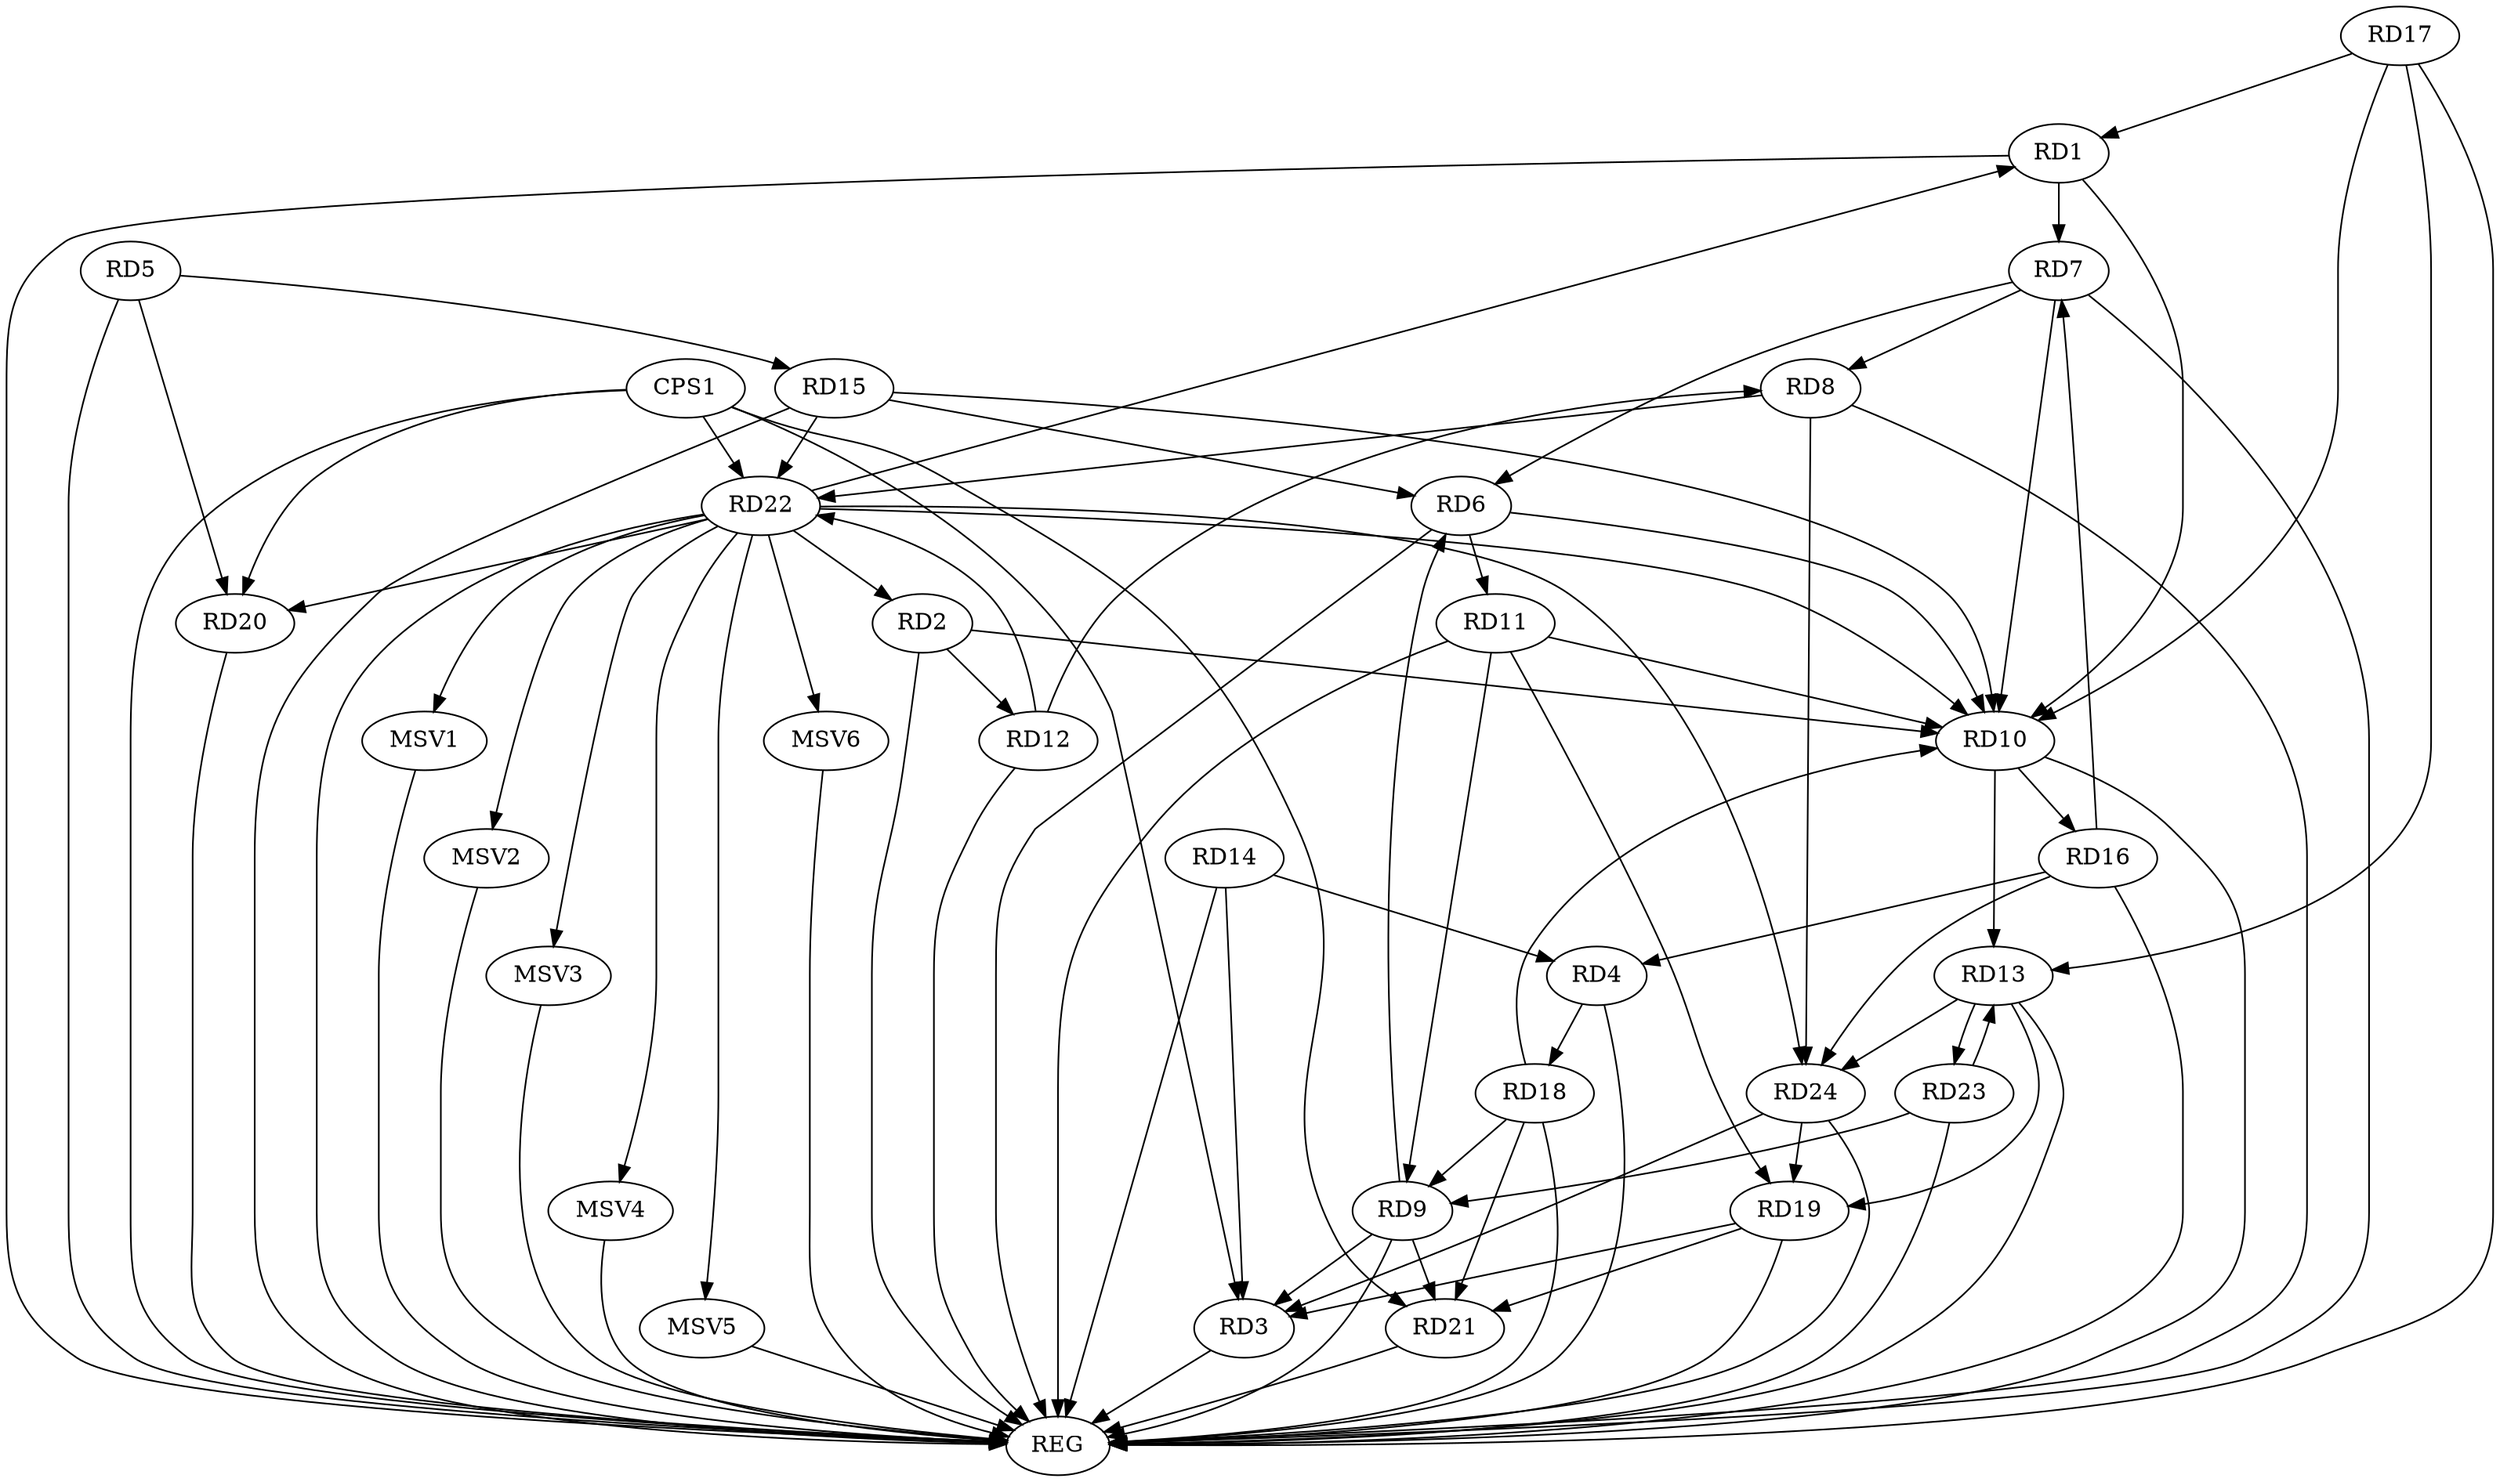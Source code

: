 strict digraph G {
  RD1 [ label="RD1" ];
  RD2 [ label="RD2" ];
  RD3 [ label="RD3" ];
  RD4 [ label="RD4" ];
  RD5 [ label="RD5" ];
  RD6 [ label="RD6" ];
  RD7 [ label="RD7" ];
  RD8 [ label="RD8" ];
  RD9 [ label="RD9" ];
  RD10 [ label="RD10" ];
  RD11 [ label="RD11" ];
  RD12 [ label="RD12" ];
  RD13 [ label="RD13" ];
  RD14 [ label="RD14" ];
  RD15 [ label="RD15" ];
  RD16 [ label="RD16" ];
  RD17 [ label="RD17" ];
  RD18 [ label="RD18" ];
  RD19 [ label="RD19" ];
  RD20 [ label="RD20" ];
  RD21 [ label="RD21" ];
  RD22 [ label="RD22" ];
  RD23 [ label="RD23" ];
  RD24 [ label="RD24" ];
  CPS1 [ label="CPS1" ];
  REG [ label="REG" ];
  MSV1 [ label="MSV1" ];
  MSV2 [ label="MSV2" ];
  MSV3 [ label="MSV3" ];
  MSV4 [ label="MSV4" ];
  MSV5 [ label="MSV5" ];
  MSV6 [ label="MSV6" ];
  RD1 -> RD7;
  RD1 -> RD10;
  RD17 -> RD1;
  RD22 -> RD1;
  RD2 -> RD10;
  RD2 -> RD12;
  RD22 -> RD2;
  RD9 -> RD3;
  RD14 -> RD3;
  RD19 -> RD3;
  RD24 -> RD3;
  RD14 -> RD4;
  RD16 -> RD4;
  RD4 -> RD18;
  RD5 -> RD15;
  RD5 -> RD20;
  RD7 -> RD6;
  RD9 -> RD6;
  RD6 -> RD10;
  RD6 -> RD11;
  RD15 -> RD6;
  RD7 -> RD8;
  RD7 -> RD10;
  RD16 -> RD7;
  RD12 -> RD8;
  RD8 -> RD22;
  RD8 -> RD24;
  RD11 -> RD9;
  RD18 -> RD9;
  RD9 -> RD21;
  RD23 -> RD9;
  RD11 -> RD10;
  RD10 -> RD13;
  RD15 -> RD10;
  RD10 -> RD16;
  RD17 -> RD10;
  RD18 -> RD10;
  RD22 -> RD10;
  RD11 -> RD19;
  RD12 -> RD22;
  RD17 -> RD13;
  RD13 -> RD19;
  RD13 -> RD23;
  RD23 -> RD13;
  RD13 -> RD24;
  RD15 -> RD22;
  RD16 -> RD24;
  RD18 -> RD21;
  RD19 -> RD21;
  RD24 -> RD19;
  RD22 -> RD20;
  RD22 -> RD24;
  CPS1 -> RD3;
  CPS1 -> RD20;
  CPS1 -> RD21;
  CPS1 -> RD22;
  RD1 -> REG;
  RD2 -> REG;
  RD3 -> REG;
  RD4 -> REG;
  RD5 -> REG;
  RD6 -> REG;
  RD7 -> REG;
  RD8 -> REG;
  RD9 -> REG;
  RD10 -> REG;
  RD11 -> REG;
  RD12 -> REG;
  RD13 -> REG;
  RD14 -> REG;
  RD15 -> REG;
  RD16 -> REG;
  RD17 -> REG;
  RD18 -> REG;
  RD19 -> REG;
  RD20 -> REG;
  RD21 -> REG;
  RD22 -> REG;
  RD23 -> REG;
  RD24 -> REG;
  CPS1 -> REG;
  RD22 -> MSV1;
  RD22 -> MSV2;
  MSV1 -> REG;
  MSV2 -> REG;
  RD22 -> MSV3;
  MSV3 -> REG;
  RD22 -> MSV4;
  RD22 -> MSV5;
  MSV4 -> REG;
  MSV5 -> REG;
  RD22 -> MSV6;
  MSV6 -> REG;
}
